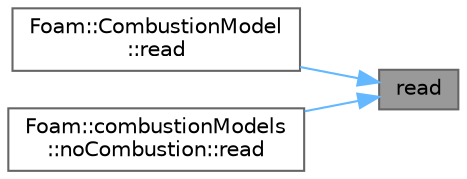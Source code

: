 digraph "read"
{
 // LATEX_PDF_SIZE
  bgcolor="transparent";
  edge [fontname=Helvetica,fontsize=10,labelfontname=Helvetica,labelfontsize=10];
  node [fontname=Helvetica,fontsize=10,shape=box,height=0.2,width=0.4];
  rankdir="RL";
  Node1 [id="Node000001",label="read",height=0.2,width=0.4,color="gray40", fillcolor="grey60", style="filled", fontcolor="black",tooltip=" "];
  Node1 -> Node2 [id="edge1_Node000001_Node000002",dir="back",color="steelblue1",style="solid",tooltip=" "];
  Node2 [id="Node000002",label="Foam::CombustionModel\l::read",height=0.2,width=0.4,color="grey40", fillcolor="white", style="filled",URL="$classFoam_1_1CombustionModel.html#af816873151ddb0126e98bb2f914d8ed5",tooltip=" "];
  Node1 -> Node3 [id="edge2_Node000001_Node000003",dir="back",color="steelblue1",style="solid",tooltip=" "];
  Node3 [id="Node000003",label="Foam::combustionModels\l::noCombustion::read",height=0.2,width=0.4,color="grey40", fillcolor="white", style="filled",URL="$classFoam_1_1combustionModels_1_1noCombustion.html#af816873151ddb0126e98bb2f914d8ed5",tooltip=" "];
}
